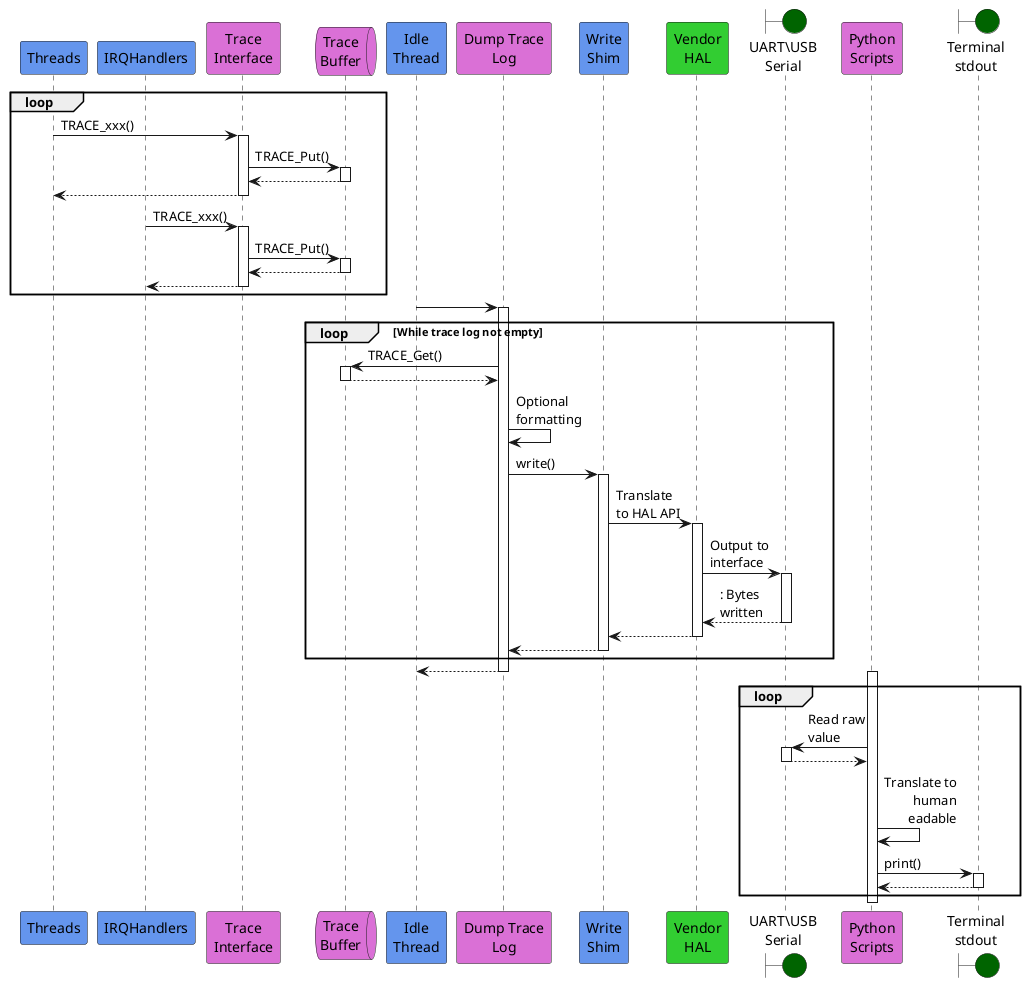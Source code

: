 @startuml "Exec_Tracer_Sequence_Diagram"

participant Threads #cornflowerblue
participant IRQHandlers as IRQs #cornflowerblue
participant "Trace\nInterface" as Macros #orchid
queue       "Trace\nBuffer" as TraceLog #orchid
participant "Idle\nThread" as Idle #cornflowerblue
participant "Dump Trace\nLog" as Dump #orchid
participant "Write\nShim" as WriteShim #cornflowerblue
participant "Vendor\nHAL" as HAL #limegreen
boundary    "UART\USB\nSerial" as COM #darkgreen
participant "Python\nScripts" as Python #orchid
boundary    "Terminal\nstdout" as Terminal #darkgreen

loop
Threads -> Macros: TRACE_xxx()
activate Macros
  Macros -> TraceLog: TRACE_Put()
  activate TraceLog
  return
return
IRQs -> Macros: TRACE_xxx()
activate Macros
  Macros -> TraceLog: TRACE_Put()
  activate TraceLog
  return
return
end

Idle -> Dump
loop While trace log not empty
activate Dump
  Dump -> TraceLog: TRACE_Get()
  activate TraceLog
  return
  Dump -> Dump: Optional\nformatting
  Dump -> WriteShim: write()
  activate WriteShim
    WriteShim -> HAL: Translate\nto HAL API
    activate HAL
      HAL -> COM: Output to\ninterface
      activate COM
      return: Bytes\nwritten
    return
  return
end
return

activate Python
loop
Python -> COM: Read raw\nvalue
  activate COM
  return
Python -> Python: Translate to\nhuman\readable
Python -> Terminal: print()
activate Terminal
return
end
deactivate Python

@enduml